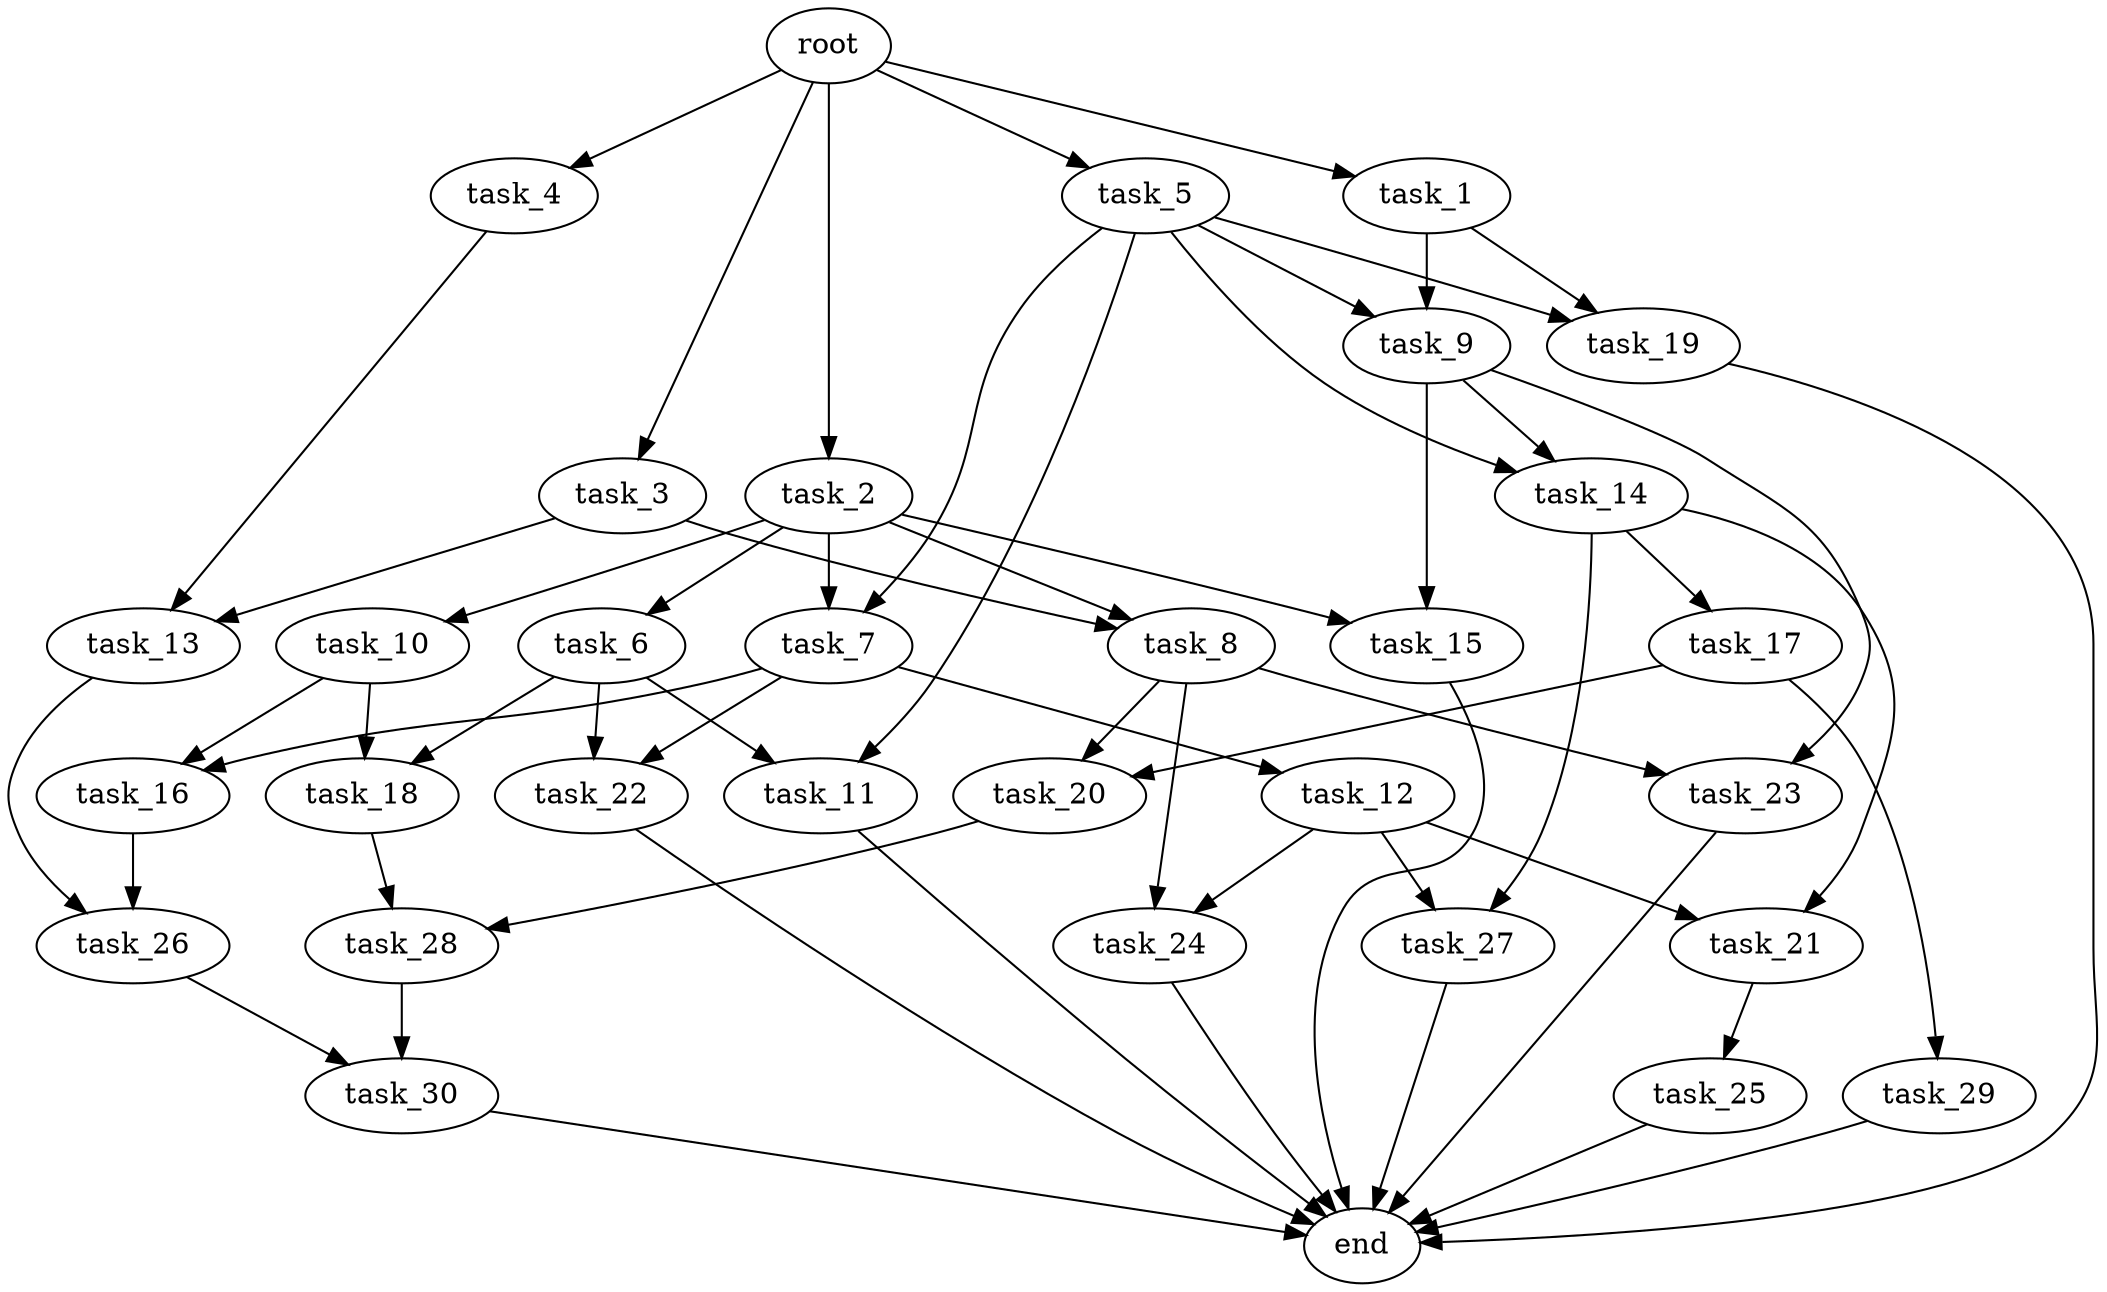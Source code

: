 digraph G {
  root [size="0.000000e+00"];
  task_1 [size="6.446798e+09"];
  task_2 [size="2.713210e+09"];
  task_3 [size="4.449539e+09"];
  task_4 [size="8.628202e+09"];
  task_5 [size="3.632285e+09"];
  task_6 [size="5.869611e+09"];
  task_7 [size="9.655295e+09"];
  task_8 [size="4.140477e+09"];
  task_9 [size="1.839678e+09"];
  task_10 [size="2.319878e+08"];
  task_11 [size="7.277996e+09"];
  task_12 [size="6.620563e+09"];
  task_13 [size="9.404433e+09"];
  task_14 [size="7.007269e+09"];
  task_15 [size="8.015673e+08"];
  task_16 [size="1.669938e+09"];
  task_17 [size="1.030990e+09"];
  task_18 [size="6.388602e+08"];
  task_19 [size="8.787031e+09"];
  task_20 [size="5.484789e+09"];
  task_21 [size="2.646228e+08"];
  task_22 [size="3.970728e+09"];
  task_23 [size="7.650199e+09"];
  task_24 [size="8.334288e+08"];
  task_25 [size="2.625260e+09"];
  task_26 [size="1.553588e+09"];
  task_27 [size="6.548672e+09"];
  task_28 [size="8.854828e+09"];
  task_29 [size="3.094397e+09"];
  task_30 [size="2.474718e+09"];
  end [size="0.000000e+00"];

  root -> task_1 [size="1.000000e-12"];
  root -> task_2 [size="1.000000e-12"];
  root -> task_3 [size="1.000000e-12"];
  root -> task_4 [size="1.000000e-12"];
  root -> task_5 [size="1.000000e-12"];
  task_1 -> task_9 [size="9.198391e+07"];
  task_1 -> task_19 [size="4.393516e+08"];
  task_2 -> task_6 [size="5.869611e+08"];
  task_2 -> task_7 [size="4.827647e+08"];
  task_2 -> task_8 [size="2.070238e+08"];
  task_2 -> task_10 [size="2.319878e+07"];
  task_2 -> task_15 [size="4.007837e+07"];
  task_3 -> task_8 [size="2.070238e+08"];
  task_3 -> task_13 [size="4.702216e+08"];
  task_4 -> task_13 [size="4.702216e+08"];
  task_5 -> task_7 [size="4.827647e+08"];
  task_5 -> task_9 [size="9.198391e+07"];
  task_5 -> task_11 [size="3.638998e+08"];
  task_5 -> task_14 [size="3.503634e+08"];
  task_5 -> task_19 [size="4.393516e+08"];
  task_6 -> task_11 [size="3.638998e+08"];
  task_6 -> task_18 [size="3.194301e+07"];
  task_6 -> task_22 [size="1.985364e+08"];
  task_7 -> task_12 [size="6.620563e+08"];
  task_7 -> task_16 [size="8.349689e+07"];
  task_7 -> task_22 [size="1.985364e+08"];
  task_8 -> task_20 [size="2.742395e+08"];
  task_8 -> task_23 [size="3.825099e+08"];
  task_8 -> task_24 [size="4.167144e+07"];
  task_9 -> task_14 [size="3.503634e+08"];
  task_9 -> task_15 [size="4.007837e+07"];
  task_9 -> task_23 [size="3.825099e+08"];
  task_10 -> task_16 [size="8.349689e+07"];
  task_10 -> task_18 [size="3.194301e+07"];
  task_11 -> end [size="1.000000e-12"];
  task_12 -> task_21 [size="1.323114e+07"];
  task_12 -> task_24 [size="4.167144e+07"];
  task_12 -> task_27 [size="3.274336e+08"];
  task_13 -> task_26 [size="7.767942e+07"];
  task_14 -> task_17 [size="1.030990e+08"];
  task_14 -> task_21 [size="1.323114e+07"];
  task_14 -> task_27 [size="3.274336e+08"];
  task_15 -> end [size="1.000000e-12"];
  task_16 -> task_26 [size="7.767942e+07"];
  task_17 -> task_20 [size="2.742395e+08"];
  task_17 -> task_29 [size="3.094397e+08"];
  task_18 -> task_28 [size="4.427414e+08"];
  task_19 -> end [size="1.000000e-12"];
  task_20 -> task_28 [size="4.427414e+08"];
  task_21 -> task_25 [size="2.625260e+08"];
  task_22 -> end [size="1.000000e-12"];
  task_23 -> end [size="1.000000e-12"];
  task_24 -> end [size="1.000000e-12"];
  task_25 -> end [size="1.000000e-12"];
  task_26 -> task_30 [size="1.237359e+08"];
  task_27 -> end [size="1.000000e-12"];
  task_28 -> task_30 [size="1.237359e+08"];
  task_29 -> end [size="1.000000e-12"];
  task_30 -> end [size="1.000000e-12"];
}
